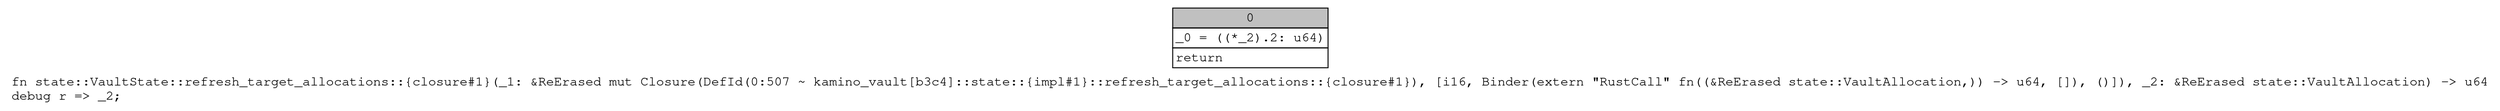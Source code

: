 digraph Mir_0_507 {
    graph [fontname="Courier, monospace"];
    node [fontname="Courier, monospace"];
    edge [fontname="Courier, monospace"];
    label=<fn state::VaultState::refresh_target_allocations::{closure#1}(_1: &amp;ReErased mut Closure(DefId(0:507 ~ kamino_vault[b3c4]::state::{impl#1}::refresh_target_allocations::{closure#1}), [i16, Binder(extern &quot;RustCall&quot; fn((&amp;ReErased state::VaultAllocation,)) -&gt; u64, []), ()]), _2: &amp;ReErased state::VaultAllocation) -&gt; u64<br align="left"/>debug r =&gt; _2;<br align="left"/>>;
    bb0__0_507 [shape="none", label=<<table border="0" cellborder="1" cellspacing="0"><tr><td bgcolor="gray" align="center" colspan="1">0</td></tr><tr><td align="left" balign="left">_0 = ((*_2).2: u64)<br/></td></tr><tr><td align="left">return</td></tr></table>>];
}
